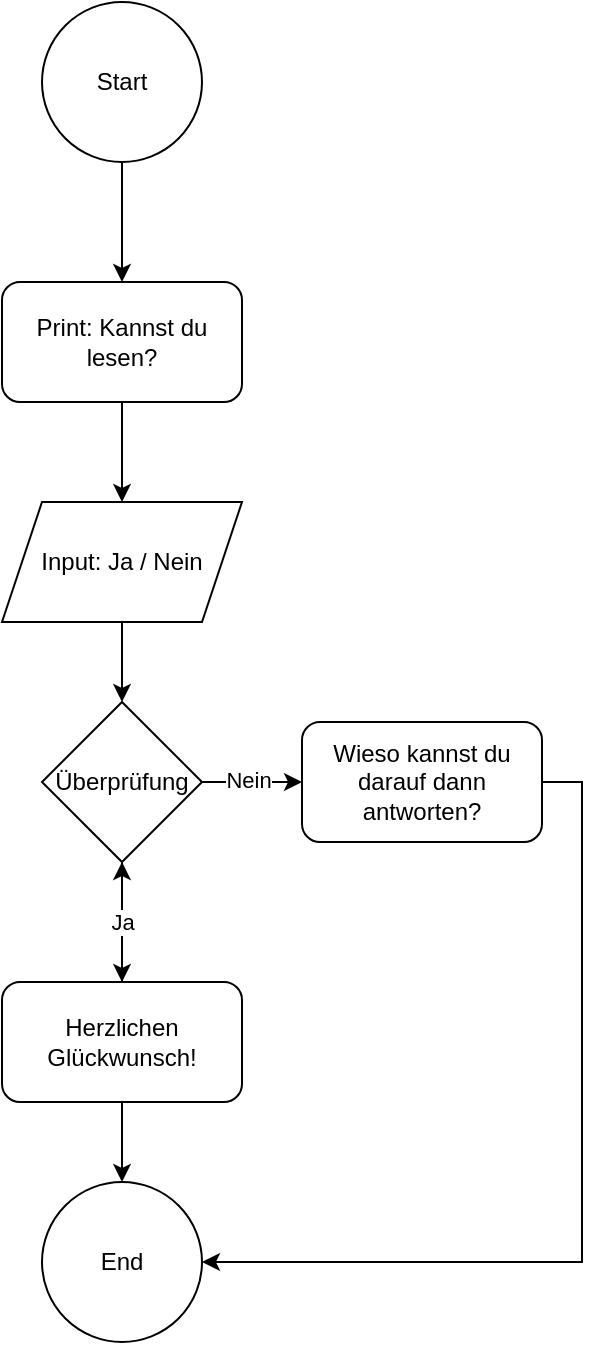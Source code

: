 <mxfile version="28.1.2">
  <diagram name="Seite-1" id="sPEK_S9THQ4yoqJDo_Il">
    <mxGraphModel dx="1036" dy="832" grid="1" gridSize="10" guides="1" tooltips="1" connect="1" arrows="1" fold="1" page="1" pageScale="1" pageWidth="827" pageHeight="1169" math="0" shadow="0">
      <root>
        <mxCell id="0" />
        <mxCell id="1" parent="0" />
        <mxCell id="ZJTCTvH1HSgJe5c6qLCJ-3" style="edgeStyle=orthogonalEdgeStyle;rounded=0;orthogonalLoop=1;jettySize=auto;html=1;" edge="1" parent="1" source="ZJTCTvH1HSgJe5c6qLCJ-2" target="ZJTCTvH1HSgJe5c6qLCJ-5">
          <mxGeometry relative="1" as="geometry">
            <mxPoint x="360" y="160" as="targetPoint" />
          </mxGeometry>
        </mxCell>
        <mxCell id="ZJTCTvH1HSgJe5c6qLCJ-2" value="Start" style="ellipse;whiteSpace=wrap;html=1;aspect=fixed;" vertex="1" parent="1">
          <mxGeometry x="320" y="40" width="80" height="80" as="geometry" />
        </mxCell>
        <mxCell id="ZJTCTvH1HSgJe5c6qLCJ-6" style="edgeStyle=orthogonalEdgeStyle;rounded=0;orthogonalLoop=1;jettySize=auto;html=1;" edge="1" parent="1" source="ZJTCTvH1HSgJe5c6qLCJ-5" target="ZJTCTvH1HSgJe5c6qLCJ-7">
          <mxGeometry relative="1" as="geometry">
            <mxPoint x="360" y="320" as="targetPoint" />
          </mxGeometry>
        </mxCell>
        <mxCell id="ZJTCTvH1HSgJe5c6qLCJ-5" value="Print: Kannst du lesen?" style="rounded=1;whiteSpace=wrap;html=1;" vertex="1" parent="1">
          <mxGeometry x="300" y="180" width="120" height="60" as="geometry" />
        </mxCell>
        <mxCell id="ZJTCTvH1HSgJe5c6qLCJ-8" style="edgeStyle=orthogonalEdgeStyle;rounded=0;orthogonalLoop=1;jettySize=auto;html=1;" edge="1" parent="1" source="ZJTCTvH1HSgJe5c6qLCJ-7" target="ZJTCTvH1HSgJe5c6qLCJ-9">
          <mxGeometry relative="1" as="geometry">
            <mxPoint x="360" y="430" as="targetPoint" />
          </mxGeometry>
        </mxCell>
        <mxCell id="ZJTCTvH1HSgJe5c6qLCJ-7" value="Input: Ja / Nein" style="shape=parallelogram;perimeter=parallelogramPerimeter;whiteSpace=wrap;html=1;fixedSize=1;" vertex="1" parent="1">
          <mxGeometry x="300" y="290" width="120" height="60" as="geometry" />
        </mxCell>
        <mxCell id="ZJTCTvH1HSgJe5c6qLCJ-10" style="edgeStyle=orthogonalEdgeStyle;rounded=0;orthogonalLoop=1;jettySize=auto;html=1;" edge="1" parent="1" source="ZJTCTvH1HSgJe5c6qLCJ-9" target="ZJTCTvH1HSgJe5c6qLCJ-11">
          <mxGeometry relative="1" as="geometry">
            <mxPoint x="470" y="430" as="targetPoint" />
          </mxGeometry>
        </mxCell>
        <mxCell id="ZJTCTvH1HSgJe5c6qLCJ-17" value="Nein" style="edgeLabel;html=1;align=center;verticalAlign=middle;resizable=0;points=[];" vertex="1" connectable="0" parent="ZJTCTvH1HSgJe5c6qLCJ-10">
          <mxGeometry x="-0.1" y="1" relative="1" as="geometry">
            <mxPoint as="offset" />
          </mxGeometry>
        </mxCell>
        <mxCell id="ZJTCTvH1HSgJe5c6qLCJ-12" style="edgeStyle=orthogonalEdgeStyle;rounded=0;orthogonalLoop=1;jettySize=auto;html=1;" edge="1" parent="1" source="ZJTCTvH1HSgJe5c6qLCJ-9" target="ZJTCTvH1HSgJe5c6qLCJ-13">
          <mxGeometry relative="1" as="geometry">
            <mxPoint x="360" y="530" as="targetPoint" />
          </mxGeometry>
        </mxCell>
        <mxCell id="ZJTCTvH1HSgJe5c6qLCJ-9" value="Überprüfung" style="rhombus;whiteSpace=wrap;html=1;" vertex="1" parent="1">
          <mxGeometry x="320" y="390" width="80" height="80" as="geometry" />
        </mxCell>
        <mxCell id="ZJTCTvH1HSgJe5c6qLCJ-16" style="edgeStyle=orthogonalEdgeStyle;rounded=0;orthogonalLoop=1;jettySize=auto;html=1;entryX=1;entryY=0.5;entryDx=0;entryDy=0;" edge="1" parent="1" source="ZJTCTvH1HSgJe5c6qLCJ-11" target="ZJTCTvH1HSgJe5c6qLCJ-15">
          <mxGeometry relative="1" as="geometry">
            <Array as="points">
              <mxPoint x="590" y="430" />
              <mxPoint x="590" y="670" />
            </Array>
          </mxGeometry>
        </mxCell>
        <mxCell id="ZJTCTvH1HSgJe5c6qLCJ-11" value="Wieso kannst du darauf dann antworten?" style="rounded=1;whiteSpace=wrap;html=1;" vertex="1" parent="1">
          <mxGeometry x="450" y="400" width="120" height="60" as="geometry" />
        </mxCell>
        <mxCell id="ZJTCTvH1HSgJe5c6qLCJ-14" style="edgeStyle=orthogonalEdgeStyle;rounded=0;orthogonalLoop=1;jettySize=auto;html=1;" edge="1" parent="1" source="ZJTCTvH1HSgJe5c6qLCJ-13" target="ZJTCTvH1HSgJe5c6qLCJ-15">
          <mxGeometry relative="1" as="geometry">
            <mxPoint x="360" y="670" as="targetPoint" />
          </mxGeometry>
        </mxCell>
        <mxCell id="ZJTCTvH1HSgJe5c6qLCJ-18" value="" style="edgeStyle=orthogonalEdgeStyle;rounded=0;orthogonalLoop=1;jettySize=auto;html=1;" edge="1" parent="1" source="ZJTCTvH1HSgJe5c6qLCJ-13" target="ZJTCTvH1HSgJe5c6qLCJ-9">
          <mxGeometry relative="1" as="geometry" />
        </mxCell>
        <mxCell id="ZJTCTvH1HSgJe5c6qLCJ-19" value="Ja" style="edgeLabel;html=1;align=center;verticalAlign=middle;resizable=0;points=[];" vertex="1" connectable="0" parent="ZJTCTvH1HSgJe5c6qLCJ-18">
          <mxGeometry x="0.56" y="-3" relative="1" as="geometry">
            <mxPoint x="-3" y="17" as="offset" />
          </mxGeometry>
        </mxCell>
        <mxCell id="ZJTCTvH1HSgJe5c6qLCJ-13" value="Herzlichen Glückwunsch!" style="rounded=1;whiteSpace=wrap;html=1;" vertex="1" parent="1">
          <mxGeometry x="300" y="530" width="120" height="60" as="geometry" />
        </mxCell>
        <mxCell id="ZJTCTvH1HSgJe5c6qLCJ-15" value="End" style="ellipse;whiteSpace=wrap;html=1;aspect=fixed;" vertex="1" parent="1">
          <mxGeometry x="320" y="630" width="80" height="80" as="geometry" />
        </mxCell>
      </root>
    </mxGraphModel>
  </diagram>
</mxfile>
